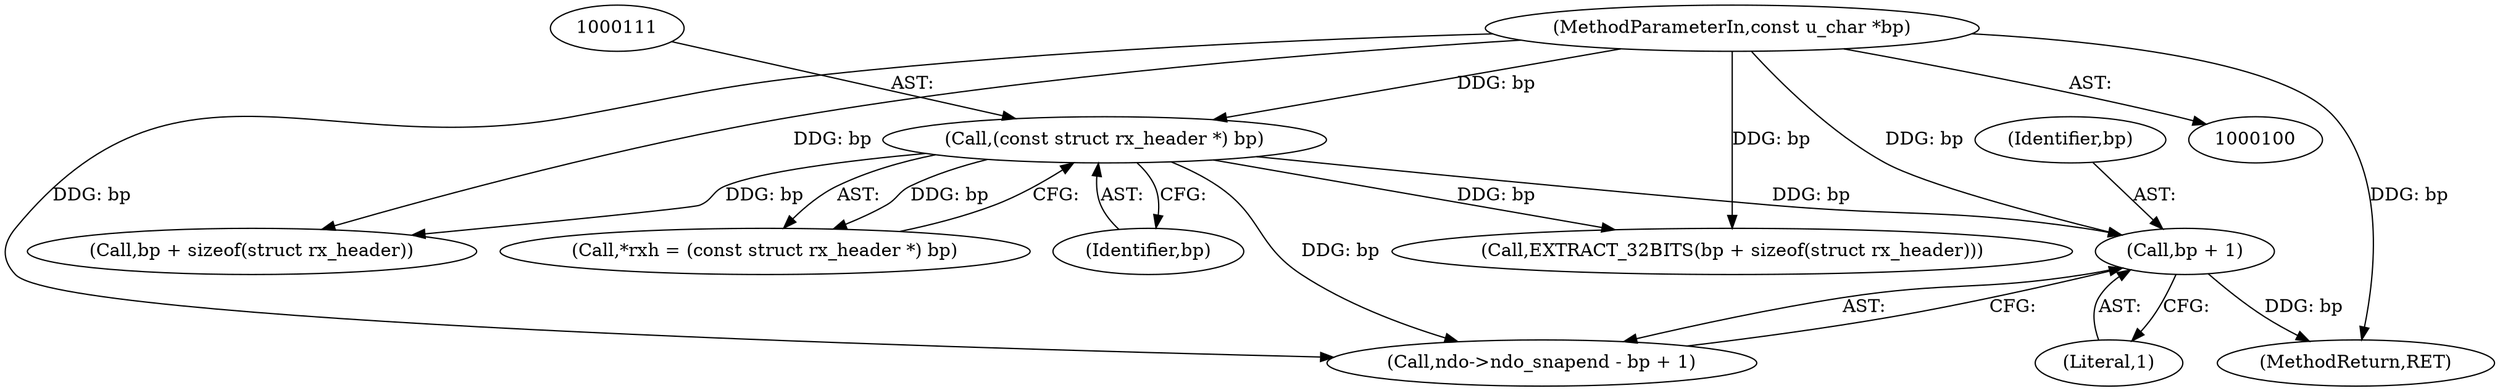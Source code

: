 digraph "0_tcpdump_c24922e692a52121e853a84ead6b9337f4c08a94_0@pointer" {
"1000119" [label="(Call,bp + 1)"];
"1000110" [label="(Call,(const struct rx_header *) bp)"];
"1000102" [label="(MethodParameterIn,const u_char *bp)"];
"1000119" [label="(Call,bp + 1)"];
"1000102" [label="(MethodParameterIn,const u_char *bp)"];
"1000112" [label="(Identifier,bp)"];
"1000108" [label="(Call,*rxh = (const struct rx_header *) bp)"];
"1000194" [label="(Call,bp + sizeof(struct rx_header))"];
"1000115" [label="(Call,ndo->ndo_snapend - bp + 1)"];
"1000120" [label="(Identifier,bp)"];
"1000110" [label="(Call,(const struct rx_header *) bp)"];
"1000121" [label="(Literal,1)"];
"1000193" [label="(Call,EXTRACT_32BITS(bp + sizeof(struct rx_header)))"];
"1000198" [label="(MethodReturn,RET)"];
"1000119" -> "1000115"  [label="AST: "];
"1000119" -> "1000121"  [label="CFG: "];
"1000120" -> "1000119"  [label="AST: "];
"1000121" -> "1000119"  [label="AST: "];
"1000115" -> "1000119"  [label="CFG: "];
"1000119" -> "1000198"  [label="DDG: bp"];
"1000110" -> "1000119"  [label="DDG: bp"];
"1000102" -> "1000119"  [label="DDG: bp"];
"1000110" -> "1000108"  [label="AST: "];
"1000110" -> "1000112"  [label="CFG: "];
"1000111" -> "1000110"  [label="AST: "];
"1000112" -> "1000110"  [label="AST: "];
"1000108" -> "1000110"  [label="CFG: "];
"1000110" -> "1000108"  [label="DDG: bp"];
"1000102" -> "1000110"  [label="DDG: bp"];
"1000110" -> "1000115"  [label="DDG: bp"];
"1000110" -> "1000193"  [label="DDG: bp"];
"1000110" -> "1000194"  [label="DDG: bp"];
"1000102" -> "1000100"  [label="AST: "];
"1000102" -> "1000198"  [label="DDG: bp"];
"1000102" -> "1000115"  [label="DDG: bp"];
"1000102" -> "1000193"  [label="DDG: bp"];
"1000102" -> "1000194"  [label="DDG: bp"];
}
